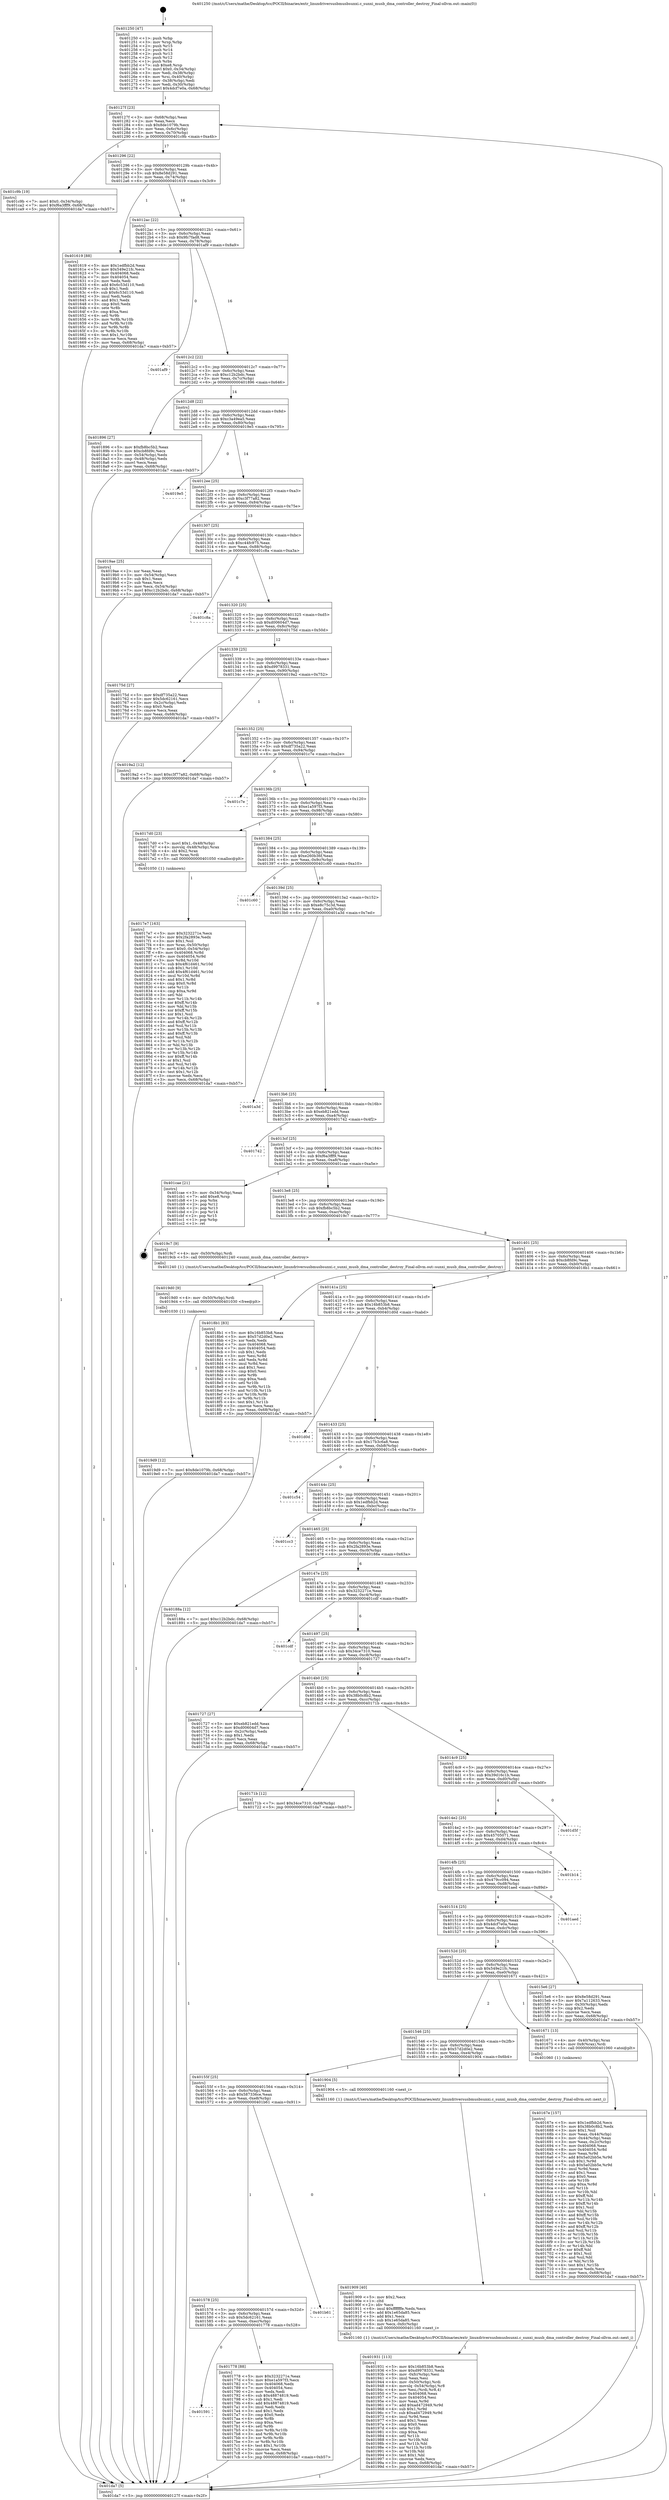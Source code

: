 digraph "0x401250" {
  label = "0x401250 (/mnt/c/Users/mathe/Desktop/tcc/POCII/binaries/extr_linuxdriversusbmusbsunxi.c_sunxi_musb_dma_controller_destroy_Final-ollvm.out::main(0))"
  labelloc = "t"
  node[shape=record]

  Entry [label="",width=0.3,height=0.3,shape=circle,fillcolor=black,style=filled]
  "0x40127f" [label="{
     0x40127f [23]\l
     | [instrs]\l
     &nbsp;&nbsp;0x40127f \<+3\>: mov -0x68(%rbp),%eax\l
     &nbsp;&nbsp;0x401282 \<+2\>: mov %eax,%ecx\l
     &nbsp;&nbsp;0x401284 \<+6\>: sub $0x8de1079b,%ecx\l
     &nbsp;&nbsp;0x40128a \<+3\>: mov %eax,-0x6c(%rbp)\l
     &nbsp;&nbsp;0x40128d \<+3\>: mov %ecx,-0x70(%rbp)\l
     &nbsp;&nbsp;0x401290 \<+6\>: je 0000000000401c9b \<main+0xa4b\>\l
  }"]
  "0x401c9b" [label="{
     0x401c9b [19]\l
     | [instrs]\l
     &nbsp;&nbsp;0x401c9b \<+7\>: movl $0x0,-0x34(%rbp)\l
     &nbsp;&nbsp;0x401ca2 \<+7\>: movl $0xf6a3fff9,-0x68(%rbp)\l
     &nbsp;&nbsp;0x401ca9 \<+5\>: jmp 0000000000401da7 \<main+0xb57\>\l
  }"]
  "0x401296" [label="{
     0x401296 [22]\l
     | [instrs]\l
     &nbsp;&nbsp;0x401296 \<+5\>: jmp 000000000040129b \<main+0x4b\>\l
     &nbsp;&nbsp;0x40129b \<+3\>: mov -0x6c(%rbp),%eax\l
     &nbsp;&nbsp;0x40129e \<+5\>: sub $0x8e58d291,%eax\l
     &nbsp;&nbsp;0x4012a3 \<+3\>: mov %eax,-0x74(%rbp)\l
     &nbsp;&nbsp;0x4012a6 \<+6\>: je 0000000000401619 \<main+0x3c9\>\l
  }"]
  Exit [label="",width=0.3,height=0.3,shape=circle,fillcolor=black,style=filled,peripheries=2]
  "0x401619" [label="{
     0x401619 [88]\l
     | [instrs]\l
     &nbsp;&nbsp;0x401619 \<+5\>: mov $0x1edfbb2d,%eax\l
     &nbsp;&nbsp;0x40161e \<+5\>: mov $0x549e21fc,%ecx\l
     &nbsp;&nbsp;0x401623 \<+7\>: mov 0x404068,%edx\l
     &nbsp;&nbsp;0x40162a \<+7\>: mov 0x404054,%esi\l
     &nbsp;&nbsp;0x401631 \<+2\>: mov %edx,%edi\l
     &nbsp;&nbsp;0x401633 \<+6\>: add $0x6c53d110,%edi\l
     &nbsp;&nbsp;0x401639 \<+3\>: sub $0x1,%edi\l
     &nbsp;&nbsp;0x40163c \<+6\>: sub $0x6c53d110,%edi\l
     &nbsp;&nbsp;0x401642 \<+3\>: imul %edi,%edx\l
     &nbsp;&nbsp;0x401645 \<+3\>: and $0x1,%edx\l
     &nbsp;&nbsp;0x401648 \<+3\>: cmp $0x0,%edx\l
     &nbsp;&nbsp;0x40164b \<+4\>: sete %r8b\l
     &nbsp;&nbsp;0x40164f \<+3\>: cmp $0xa,%esi\l
     &nbsp;&nbsp;0x401652 \<+4\>: setl %r9b\l
     &nbsp;&nbsp;0x401656 \<+3\>: mov %r8b,%r10b\l
     &nbsp;&nbsp;0x401659 \<+3\>: and %r9b,%r10b\l
     &nbsp;&nbsp;0x40165c \<+3\>: xor %r9b,%r8b\l
     &nbsp;&nbsp;0x40165f \<+3\>: or %r8b,%r10b\l
     &nbsp;&nbsp;0x401662 \<+4\>: test $0x1,%r10b\l
     &nbsp;&nbsp;0x401666 \<+3\>: cmovne %ecx,%eax\l
     &nbsp;&nbsp;0x401669 \<+3\>: mov %eax,-0x68(%rbp)\l
     &nbsp;&nbsp;0x40166c \<+5\>: jmp 0000000000401da7 \<main+0xb57\>\l
  }"]
  "0x4012ac" [label="{
     0x4012ac [22]\l
     | [instrs]\l
     &nbsp;&nbsp;0x4012ac \<+5\>: jmp 00000000004012b1 \<main+0x61\>\l
     &nbsp;&nbsp;0x4012b1 \<+3\>: mov -0x6c(%rbp),%eax\l
     &nbsp;&nbsp;0x4012b4 \<+5\>: sub $0x9fc7fad8,%eax\l
     &nbsp;&nbsp;0x4012b9 \<+3\>: mov %eax,-0x78(%rbp)\l
     &nbsp;&nbsp;0x4012bc \<+6\>: je 0000000000401af9 \<main+0x8a9\>\l
  }"]
  "0x4019d9" [label="{
     0x4019d9 [12]\l
     | [instrs]\l
     &nbsp;&nbsp;0x4019d9 \<+7\>: movl $0x8de1079b,-0x68(%rbp)\l
     &nbsp;&nbsp;0x4019e0 \<+5\>: jmp 0000000000401da7 \<main+0xb57\>\l
  }"]
  "0x401af9" [label="{
     0x401af9\l
  }", style=dashed]
  "0x4012c2" [label="{
     0x4012c2 [22]\l
     | [instrs]\l
     &nbsp;&nbsp;0x4012c2 \<+5\>: jmp 00000000004012c7 \<main+0x77\>\l
     &nbsp;&nbsp;0x4012c7 \<+3\>: mov -0x6c(%rbp),%eax\l
     &nbsp;&nbsp;0x4012ca \<+5\>: sub $0xc12b2bdc,%eax\l
     &nbsp;&nbsp;0x4012cf \<+3\>: mov %eax,-0x7c(%rbp)\l
     &nbsp;&nbsp;0x4012d2 \<+6\>: je 0000000000401896 \<main+0x646\>\l
  }"]
  "0x4019d0" [label="{
     0x4019d0 [9]\l
     | [instrs]\l
     &nbsp;&nbsp;0x4019d0 \<+4\>: mov -0x50(%rbp),%rdi\l
     &nbsp;&nbsp;0x4019d4 \<+5\>: call 0000000000401030 \<free@plt\>\l
     | [calls]\l
     &nbsp;&nbsp;0x401030 \{1\} (unknown)\l
  }"]
  "0x401896" [label="{
     0x401896 [27]\l
     | [instrs]\l
     &nbsp;&nbsp;0x401896 \<+5\>: mov $0xfb8bc5b2,%eax\l
     &nbsp;&nbsp;0x40189b \<+5\>: mov $0xcb8fd9c,%ecx\l
     &nbsp;&nbsp;0x4018a0 \<+3\>: mov -0x54(%rbp),%edx\l
     &nbsp;&nbsp;0x4018a3 \<+3\>: cmp -0x48(%rbp),%edx\l
     &nbsp;&nbsp;0x4018a6 \<+3\>: cmovl %ecx,%eax\l
     &nbsp;&nbsp;0x4018a9 \<+3\>: mov %eax,-0x68(%rbp)\l
     &nbsp;&nbsp;0x4018ac \<+5\>: jmp 0000000000401da7 \<main+0xb57\>\l
  }"]
  "0x4012d8" [label="{
     0x4012d8 [22]\l
     | [instrs]\l
     &nbsp;&nbsp;0x4012d8 \<+5\>: jmp 00000000004012dd \<main+0x8d\>\l
     &nbsp;&nbsp;0x4012dd \<+3\>: mov -0x6c(%rbp),%eax\l
     &nbsp;&nbsp;0x4012e0 \<+5\>: sub $0xc3a49ea5,%eax\l
     &nbsp;&nbsp;0x4012e5 \<+3\>: mov %eax,-0x80(%rbp)\l
     &nbsp;&nbsp;0x4012e8 \<+6\>: je 00000000004019e5 \<main+0x795\>\l
  }"]
  "0x401931" [label="{
     0x401931 [113]\l
     | [instrs]\l
     &nbsp;&nbsp;0x401931 \<+5\>: mov $0x16b853b8,%ecx\l
     &nbsp;&nbsp;0x401936 \<+5\>: mov $0xd9978331,%edx\l
     &nbsp;&nbsp;0x40193b \<+6\>: mov -0xfc(%rbp),%esi\l
     &nbsp;&nbsp;0x401941 \<+3\>: imul %eax,%esi\l
     &nbsp;&nbsp;0x401944 \<+4\>: mov -0x50(%rbp),%rdi\l
     &nbsp;&nbsp;0x401948 \<+4\>: movslq -0x54(%rbp),%r8\l
     &nbsp;&nbsp;0x40194c \<+4\>: mov %esi,(%rdi,%r8,4)\l
     &nbsp;&nbsp;0x401950 \<+7\>: mov 0x404068,%eax\l
     &nbsp;&nbsp;0x401957 \<+7\>: mov 0x404054,%esi\l
     &nbsp;&nbsp;0x40195e \<+3\>: mov %eax,%r9d\l
     &nbsp;&nbsp;0x401961 \<+7\>: add $0xad472949,%r9d\l
     &nbsp;&nbsp;0x401968 \<+4\>: sub $0x1,%r9d\l
     &nbsp;&nbsp;0x40196c \<+7\>: sub $0xad472949,%r9d\l
     &nbsp;&nbsp;0x401973 \<+4\>: imul %r9d,%eax\l
     &nbsp;&nbsp;0x401977 \<+3\>: and $0x1,%eax\l
     &nbsp;&nbsp;0x40197a \<+3\>: cmp $0x0,%eax\l
     &nbsp;&nbsp;0x40197d \<+4\>: sete %r10b\l
     &nbsp;&nbsp;0x401981 \<+3\>: cmp $0xa,%esi\l
     &nbsp;&nbsp;0x401984 \<+4\>: setl %r11b\l
     &nbsp;&nbsp;0x401988 \<+3\>: mov %r10b,%bl\l
     &nbsp;&nbsp;0x40198b \<+3\>: and %r11b,%bl\l
     &nbsp;&nbsp;0x40198e \<+3\>: xor %r11b,%r10b\l
     &nbsp;&nbsp;0x401991 \<+3\>: or %r10b,%bl\l
     &nbsp;&nbsp;0x401994 \<+3\>: test $0x1,%bl\l
     &nbsp;&nbsp;0x401997 \<+3\>: cmovne %edx,%ecx\l
     &nbsp;&nbsp;0x40199a \<+3\>: mov %ecx,-0x68(%rbp)\l
     &nbsp;&nbsp;0x40199d \<+5\>: jmp 0000000000401da7 \<main+0xb57\>\l
  }"]
  "0x4019e5" [label="{
     0x4019e5\l
  }", style=dashed]
  "0x4012ee" [label="{
     0x4012ee [25]\l
     | [instrs]\l
     &nbsp;&nbsp;0x4012ee \<+5\>: jmp 00000000004012f3 \<main+0xa3\>\l
     &nbsp;&nbsp;0x4012f3 \<+3\>: mov -0x6c(%rbp),%eax\l
     &nbsp;&nbsp;0x4012f6 \<+5\>: sub $0xc3f77a82,%eax\l
     &nbsp;&nbsp;0x4012fb \<+6\>: mov %eax,-0x84(%rbp)\l
     &nbsp;&nbsp;0x401301 \<+6\>: je 00000000004019ae \<main+0x75e\>\l
  }"]
  "0x401909" [label="{
     0x401909 [40]\l
     | [instrs]\l
     &nbsp;&nbsp;0x401909 \<+5\>: mov $0x2,%ecx\l
     &nbsp;&nbsp;0x40190e \<+1\>: cltd\l
     &nbsp;&nbsp;0x40190f \<+2\>: idiv %ecx\l
     &nbsp;&nbsp;0x401911 \<+6\>: imul $0xfffffffe,%edx,%ecx\l
     &nbsp;&nbsp;0x401917 \<+6\>: add $0x1e65da85,%ecx\l
     &nbsp;&nbsp;0x40191d \<+3\>: add $0x1,%ecx\l
     &nbsp;&nbsp;0x401920 \<+6\>: sub $0x1e65da85,%ecx\l
     &nbsp;&nbsp;0x401926 \<+6\>: mov %ecx,-0xfc(%rbp)\l
     &nbsp;&nbsp;0x40192c \<+5\>: call 0000000000401160 \<next_i\>\l
     | [calls]\l
     &nbsp;&nbsp;0x401160 \{1\} (/mnt/c/Users/mathe/Desktop/tcc/POCII/binaries/extr_linuxdriversusbmusbsunxi.c_sunxi_musb_dma_controller_destroy_Final-ollvm.out::next_i)\l
  }"]
  "0x4019ae" [label="{
     0x4019ae [25]\l
     | [instrs]\l
     &nbsp;&nbsp;0x4019ae \<+2\>: xor %eax,%eax\l
     &nbsp;&nbsp;0x4019b0 \<+3\>: mov -0x54(%rbp),%ecx\l
     &nbsp;&nbsp;0x4019b3 \<+3\>: sub $0x1,%eax\l
     &nbsp;&nbsp;0x4019b6 \<+2\>: sub %eax,%ecx\l
     &nbsp;&nbsp;0x4019b8 \<+3\>: mov %ecx,-0x54(%rbp)\l
     &nbsp;&nbsp;0x4019bb \<+7\>: movl $0xc12b2bdc,-0x68(%rbp)\l
     &nbsp;&nbsp;0x4019c2 \<+5\>: jmp 0000000000401da7 \<main+0xb57\>\l
  }"]
  "0x401307" [label="{
     0x401307 [25]\l
     | [instrs]\l
     &nbsp;&nbsp;0x401307 \<+5\>: jmp 000000000040130c \<main+0xbc\>\l
     &nbsp;&nbsp;0x40130c \<+3\>: mov -0x6c(%rbp),%eax\l
     &nbsp;&nbsp;0x40130f \<+5\>: sub $0xc44fc975,%eax\l
     &nbsp;&nbsp;0x401314 \<+6\>: mov %eax,-0x88(%rbp)\l
     &nbsp;&nbsp;0x40131a \<+6\>: je 0000000000401c8a \<main+0xa3a\>\l
  }"]
  "0x4017e7" [label="{
     0x4017e7 [163]\l
     | [instrs]\l
     &nbsp;&nbsp;0x4017e7 \<+5\>: mov $0x3232271e,%ecx\l
     &nbsp;&nbsp;0x4017ec \<+5\>: mov $0x2fa2893e,%edx\l
     &nbsp;&nbsp;0x4017f1 \<+3\>: mov $0x1,%sil\l
     &nbsp;&nbsp;0x4017f4 \<+4\>: mov %rax,-0x50(%rbp)\l
     &nbsp;&nbsp;0x4017f8 \<+7\>: movl $0x0,-0x54(%rbp)\l
     &nbsp;&nbsp;0x4017ff \<+8\>: mov 0x404068,%r8d\l
     &nbsp;&nbsp;0x401807 \<+8\>: mov 0x404054,%r9d\l
     &nbsp;&nbsp;0x40180f \<+3\>: mov %r8d,%r10d\l
     &nbsp;&nbsp;0x401812 \<+7\>: sub $0x4f61d461,%r10d\l
     &nbsp;&nbsp;0x401819 \<+4\>: sub $0x1,%r10d\l
     &nbsp;&nbsp;0x40181d \<+7\>: add $0x4f61d461,%r10d\l
     &nbsp;&nbsp;0x401824 \<+4\>: imul %r10d,%r8d\l
     &nbsp;&nbsp;0x401828 \<+4\>: and $0x1,%r8d\l
     &nbsp;&nbsp;0x40182c \<+4\>: cmp $0x0,%r8d\l
     &nbsp;&nbsp;0x401830 \<+4\>: sete %r11b\l
     &nbsp;&nbsp;0x401834 \<+4\>: cmp $0xa,%r9d\l
     &nbsp;&nbsp;0x401838 \<+3\>: setl %bl\l
     &nbsp;&nbsp;0x40183b \<+3\>: mov %r11b,%r14b\l
     &nbsp;&nbsp;0x40183e \<+4\>: xor $0xff,%r14b\l
     &nbsp;&nbsp;0x401842 \<+3\>: mov %bl,%r15b\l
     &nbsp;&nbsp;0x401845 \<+4\>: xor $0xff,%r15b\l
     &nbsp;&nbsp;0x401849 \<+4\>: xor $0x1,%sil\l
     &nbsp;&nbsp;0x40184d \<+3\>: mov %r14b,%r12b\l
     &nbsp;&nbsp;0x401850 \<+4\>: and $0xff,%r12b\l
     &nbsp;&nbsp;0x401854 \<+3\>: and %sil,%r11b\l
     &nbsp;&nbsp;0x401857 \<+3\>: mov %r15b,%r13b\l
     &nbsp;&nbsp;0x40185a \<+4\>: and $0xff,%r13b\l
     &nbsp;&nbsp;0x40185e \<+3\>: and %sil,%bl\l
     &nbsp;&nbsp;0x401861 \<+3\>: or %r11b,%r12b\l
     &nbsp;&nbsp;0x401864 \<+3\>: or %bl,%r13b\l
     &nbsp;&nbsp;0x401867 \<+3\>: xor %r13b,%r12b\l
     &nbsp;&nbsp;0x40186a \<+3\>: or %r15b,%r14b\l
     &nbsp;&nbsp;0x40186d \<+4\>: xor $0xff,%r14b\l
     &nbsp;&nbsp;0x401871 \<+4\>: or $0x1,%sil\l
     &nbsp;&nbsp;0x401875 \<+3\>: and %sil,%r14b\l
     &nbsp;&nbsp;0x401878 \<+3\>: or %r14b,%r12b\l
     &nbsp;&nbsp;0x40187b \<+4\>: test $0x1,%r12b\l
     &nbsp;&nbsp;0x40187f \<+3\>: cmovne %edx,%ecx\l
     &nbsp;&nbsp;0x401882 \<+3\>: mov %ecx,-0x68(%rbp)\l
     &nbsp;&nbsp;0x401885 \<+5\>: jmp 0000000000401da7 \<main+0xb57\>\l
  }"]
  "0x401c8a" [label="{
     0x401c8a\l
  }", style=dashed]
  "0x401320" [label="{
     0x401320 [25]\l
     | [instrs]\l
     &nbsp;&nbsp;0x401320 \<+5\>: jmp 0000000000401325 \<main+0xd5\>\l
     &nbsp;&nbsp;0x401325 \<+3\>: mov -0x6c(%rbp),%eax\l
     &nbsp;&nbsp;0x401328 \<+5\>: sub $0xd00604d7,%eax\l
     &nbsp;&nbsp;0x40132d \<+6\>: mov %eax,-0x8c(%rbp)\l
     &nbsp;&nbsp;0x401333 \<+6\>: je 000000000040175d \<main+0x50d\>\l
  }"]
  "0x401591" [label="{
     0x401591\l
  }", style=dashed]
  "0x40175d" [label="{
     0x40175d [27]\l
     | [instrs]\l
     &nbsp;&nbsp;0x40175d \<+5\>: mov $0xdf735a22,%eax\l
     &nbsp;&nbsp;0x401762 \<+5\>: mov $0x5dc62161,%ecx\l
     &nbsp;&nbsp;0x401767 \<+3\>: mov -0x2c(%rbp),%edx\l
     &nbsp;&nbsp;0x40176a \<+3\>: cmp $0x0,%edx\l
     &nbsp;&nbsp;0x40176d \<+3\>: cmove %ecx,%eax\l
     &nbsp;&nbsp;0x401770 \<+3\>: mov %eax,-0x68(%rbp)\l
     &nbsp;&nbsp;0x401773 \<+5\>: jmp 0000000000401da7 \<main+0xb57\>\l
  }"]
  "0x401339" [label="{
     0x401339 [25]\l
     | [instrs]\l
     &nbsp;&nbsp;0x401339 \<+5\>: jmp 000000000040133e \<main+0xee\>\l
     &nbsp;&nbsp;0x40133e \<+3\>: mov -0x6c(%rbp),%eax\l
     &nbsp;&nbsp;0x401341 \<+5\>: sub $0xd9978331,%eax\l
     &nbsp;&nbsp;0x401346 \<+6\>: mov %eax,-0x90(%rbp)\l
     &nbsp;&nbsp;0x40134c \<+6\>: je 00000000004019a2 \<main+0x752\>\l
  }"]
  "0x401778" [label="{
     0x401778 [88]\l
     | [instrs]\l
     &nbsp;&nbsp;0x401778 \<+5\>: mov $0x3232271e,%eax\l
     &nbsp;&nbsp;0x40177d \<+5\>: mov $0xe1a597f3,%ecx\l
     &nbsp;&nbsp;0x401782 \<+7\>: mov 0x404068,%edx\l
     &nbsp;&nbsp;0x401789 \<+7\>: mov 0x404054,%esi\l
     &nbsp;&nbsp;0x401790 \<+2\>: mov %edx,%edi\l
     &nbsp;&nbsp;0x401792 \<+6\>: sub $0x48874819,%edi\l
     &nbsp;&nbsp;0x401798 \<+3\>: sub $0x1,%edi\l
     &nbsp;&nbsp;0x40179b \<+6\>: add $0x48874819,%edi\l
     &nbsp;&nbsp;0x4017a1 \<+3\>: imul %edi,%edx\l
     &nbsp;&nbsp;0x4017a4 \<+3\>: and $0x1,%edx\l
     &nbsp;&nbsp;0x4017a7 \<+3\>: cmp $0x0,%edx\l
     &nbsp;&nbsp;0x4017aa \<+4\>: sete %r8b\l
     &nbsp;&nbsp;0x4017ae \<+3\>: cmp $0xa,%esi\l
     &nbsp;&nbsp;0x4017b1 \<+4\>: setl %r9b\l
     &nbsp;&nbsp;0x4017b5 \<+3\>: mov %r8b,%r10b\l
     &nbsp;&nbsp;0x4017b8 \<+3\>: and %r9b,%r10b\l
     &nbsp;&nbsp;0x4017bb \<+3\>: xor %r9b,%r8b\l
     &nbsp;&nbsp;0x4017be \<+3\>: or %r8b,%r10b\l
     &nbsp;&nbsp;0x4017c1 \<+4\>: test $0x1,%r10b\l
     &nbsp;&nbsp;0x4017c5 \<+3\>: cmovne %ecx,%eax\l
     &nbsp;&nbsp;0x4017c8 \<+3\>: mov %eax,-0x68(%rbp)\l
     &nbsp;&nbsp;0x4017cb \<+5\>: jmp 0000000000401da7 \<main+0xb57\>\l
  }"]
  "0x4019a2" [label="{
     0x4019a2 [12]\l
     | [instrs]\l
     &nbsp;&nbsp;0x4019a2 \<+7\>: movl $0xc3f77a82,-0x68(%rbp)\l
     &nbsp;&nbsp;0x4019a9 \<+5\>: jmp 0000000000401da7 \<main+0xb57\>\l
  }"]
  "0x401352" [label="{
     0x401352 [25]\l
     | [instrs]\l
     &nbsp;&nbsp;0x401352 \<+5\>: jmp 0000000000401357 \<main+0x107\>\l
     &nbsp;&nbsp;0x401357 \<+3\>: mov -0x6c(%rbp),%eax\l
     &nbsp;&nbsp;0x40135a \<+5\>: sub $0xdf735a22,%eax\l
     &nbsp;&nbsp;0x40135f \<+6\>: mov %eax,-0x94(%rbp)\l
     &nbsp;&nbsp;0x401365 \<+6\>: je 0000000000401c7e \<main+0xa2e\>\l
  }"]
  "0x401578" [label="{
     0x401578 [25]\l
     | [instrs]\l
     &nbsp;&nbsp;0x401578 \<+5\>: jmp 000000000040157d \<main+0x32d\>\l
     &nbsp;&nbsp;0x40157d \<+3\>: mov -0x6c(%rbp),%eax\l
     &nbsp;&nbsp;0x401580 \<+5\>: sub $0x5dc62161,%eax\l
     &nbsp;&nbsp;0x401585 \<+6\>: mov %eax,-0xec(%rbp)\l
     &nbsp;&nbsp;0x40158b \<+6\>: je 0000000000401778 \<main+0x528\>\l
  }"]
  "0x401c7e" [label="{
     0x401c7e\l
  }", style=dashed]
  "0x40136b" [label="{
     0x40136b [25]\l
     | [instrs]\l
     &nbsp;&nbsp;0x40136b \<+5\>: jmp 0000000000401370 \<main+0x120\>\l
     &nbsp;&nbsp;0x401370 \<+3\>: mov -0x6c(%rbp),%eax\l
     &nbsp;&nbsp;0x401373 \<+5\>: sub $0xe1a597f3,%eax\l
     &nbsp;&nbsp;0x401378 \<+6\>: mov %eax,-0x98(%rbp)\l
     &nbsp;&nbsp;0x40137e \<+6\>: je 00000000004017d0 \<main+0x580\>\l
  }"]
  "0x401b61" [label="{
     0x401b61\l
  }", style=dashed]
  "0x4017d0" [label="{
     0x4017d0 [23]\l
     | [instrs]\l
     &nbsp;&nbsp;0x4017d0 \<+7\>: movl $0x1,-0x48(%rbp)\l
     &nbsp;&nbsp;0x4017d7 \<+4\>: movslq -0x48(%rbp),%rax\l
     &nbsp;&nbsp;0x4017db \<+4\>: shl $0x2,%rax\l
     &nbsp;&nbsp;0x4017df \<+3\>: mov %rax,%rdi\l
     &nbsp;&nbsp;0x4017e2 \<+5\>: call 0000000000401050 \<malloc@plt\>\l
     | [calls]\l
     &nbsp;&nbsp;0x401050 \{1\} (unknown)\l
  }"]
  "0x401384" [label="{
     0x401384 [25]\l
     | [instrs]\l
     &nbsp;&nbsp;0x401384 \<+5\>: jmp 0000000000401389 \<main+0x139\>\l
     &nbsp;&nbsp;0x401389 \<+3\>: mov -0x6c(%rbp),%eax\l
     &nbsp;&nbsp;0x40138c \<+5\>: sub $0xe260b36f,%eax\l
     &nbsp;&nbsp;0x401391 \<+6\>: mov %eax,-0x9c(%rbp)\l
     &nbsp;&nbsp;0x401397 \<+6\>: je 0000000000401c60 \<main+0xa10\>\l
  }"]
  "0x40155f" [label="{
     0x40155f [25]\l
     | [instrs]\l
     &nbsp;&nbsp;0x40155f \<+5\>: jmp 0000000000401564 \<main+0x314\>\l
     &nbsp;&nbsp;0x401564 \<+3\>: mov -0x6c(%rbp),%eax\l
     &nbsp;&nbsp;0x401567 \<+5\>: sub $0x587336ce,%eax\l
     &nbsp;&nbsp;0x40156c \<+6\>: mov %eax,-0xe8(%rbp)\l
     &nbsp;&nbsp;0x401572 \<+6\>: je 0000000000401b61 \<main+0x911\>\l
  }"]
  "0x401c60" [label="{
     0x401c60\l
  }", style=dashed]
  "0x40139d" [label="{
     0x40139d [25]\l
     | [instrs]\l
     &nbsp;&nbsp;0x40139d \<+5\>: jmp 00000000004013a2 \<main+0x152\>\l
     &nbsp;&nbsp;0x4013a2 \<+3\>: mov -0x6c(%rbp),%eax\l
     &nbsp;&nbsp;0x4013a5 \<+5\>: sub $0xe8c75c3d,%eax\l
     &nbsp;&nbsp;0x4013aa \<+6\>: mov %eax,-0xa0(%rbp)\l
     &nbsp;&nbsp;0x4013b0 \<+6\>: je 0000000000401a3d \<main+0x7ed\>\l
  }"]
  "0x401904" [label="{
     0x401904 [5]\l
     | [instrs]\l
     &nbsp;&nbsp;0x401904 \<+5\>: call 0000000000401160 \<next_i\>\l
     | [calls]\l
     &nbsp;&nbsp;0x401160 \{1\} (/mnt/c/Users/mathe/Desktop/tcc/POCII/binaries/extr_linuxdriversusbmusbsunxi.c_sunxi_musb_dma_controller_destroy_Final-ollvm.out::next_i)\l
  }"]
  "0x401a3d" [label="{
     0x401a3d\l
  }", style=dashed]
  "0x4013b6" [label="{
     0x4013b6 [25]\l
     | [instrs]\l
     &nbsp;&nbsp;0x4013b6 \<+5\>: jmp 00000000004013bb \<main+0x16b\>\l
     &nbsp;&nbsp;0x4013bb \<+3\>: mov -0x6c(%rbp),%eax\l
     &nbsp;&nbsp;0x4013be \<+5\>: sub $0xeb821edd,%eax\l
     &nbsp;&nbsp;0x4013c3 \<+6\>: mov %eax,-0xa4(%rbp)\l
     &nbsp;&nbsp;0x4013c9 \<+6\>: je 0000000000401742 \<main+0x4f2\>\l
  }"]
  "0x40167e" [label="{
     0x40167e [157]\l
     | [instrs]\l
     &nbsp;&nbsp;0x40167e \<+5\>: mov $0x1edfbb2d,%ecx\l
     &nbsp;&nbsp;0x401683 \<+5\>: mov $0x38b0c8b2,%edx\l
     &nbsp;&nbsp;0x401688 \<+3\>: mov $0x1,%sil\l
     &nbsp;&nbsp;0x40168b \<+3\>: mov %eax,-0x44(%rbp)\l
     &nbsp;&nbsp;0x40168e \<+3\>: mov -0x44(%rbp),%eax\l
     &nbsp;&nbsp;0x401691 \<+3\>: mov %eax,-0x2c(%rbp)\l
     &nbsp;&nbsp;0x401694 \<+7\>: mov 0x404068,%eax\l
     &nbsp;&nbsp;0x40169b \<+8\>: mov 0x404054,%r8d\l
     &nbsp;&nbsp;0x4016a3 \<+3\>: mov %eax,%r9d\l
     &nbsp;&nbsp;0x4016a6 \<+7\>: add $0x5a02bb5e,%r9d\l
     &nbsp;&nbsp;0x4016ad \<+4\>: sub $0x1,%r9d\l
     &nbsp;&nbsp;0x4016b1 \<+7\>: sub $0x5a02bb5e,%r9d\l
     &nbsp;&nbsp;0x4016b8 \<+4\>: imul %r9d,%eax\l
     &nbsp;&nbsp;0x4016bc \<+3\>: and $0x1,%eax\l
     &nbsp;&nbsp;0x4016bf \<+3\>: cmp $0x0,%eax\l
     &nbsp;&nbsp;0x4016c2 \<+4\>: sete %r10b\l
     &nbsp;&nbsp;0x4016c6 \<+4\>: cmp $0xa,%r8d\l
     &nbsp;&nbsp;0x4016ca \<+4\>: setl %r11b\l
     &nbsp;&nbsp;0x4016ce \<+3\>: mov %r10b,%bl\l
     &nbsp;&nbsp;0x4016d1 \<+3\>: xor $0xff,%bl\l
     &nbsp;&nbsp;0x4016d4 \<+3\>: mov %r11b,%r14b\l
     &nbsp;&nbsp;0x4016d7 \<+4\>: xor $0xff,%r14b\l
     &nbsp;&nbsp;0x4016db \<+4\>: xor $0x1,%sil\l
     &nbsp;&nbsp;0x4016df \<+3\>: mov %bl,%r15b\l
     &nbsp;&nbsp;0x4016e2 \<+4\>: and $0xff,%r15b\l
     &nbsp;&nbsp;0x4016e6 \<+3\>: and %sil,%r10b\l
     &nbsp;&nbsp;0x4016e9 \<+3\>: mov %r14b,%r12b\l
     &nbsp;&nbsp;0x4016ec \<+4\>: and $0xff,%r12b\l
     &nbsp;&nbsp;0x4016f0 \<+3\>: and %sil,%r11b\l
     &nbsp;&nbsp;0x4016f3 \<+3\>: or %r10b,%r15b\l
     &nbsp;&nbsp;0x4016f6 \<+3\>: or %r11b,%r12b\l
     &nbsp;&nbsp;0x4016f9 \<+3\>: xor %r12b,%r15b\l
     &nbsp;&nbsp;0x4016fc \<+3\>: or %r14b,%bl\l
     &nbsp;&nbsp;0x4016ff \<+3\>: xor $0xff,%bl\l
     &nbsp;&nbsp;0x401702 \<+4\>: or $0x1,%sil\l
     &nbsp;&nbsp;0x401706 \<+3\>: and %sil,%bl\l
     &nbsp;&nbsp;0x401709 \<+3\>: or %bl,%r15b\l
     &nbsp;&nbsp;0x40170c \<+4\>: test $0x1,%r15b\l
     &nbsp;&nbsp;0x401710 \<+3\>: cmovne %edx,%ecx\l
     &nbsp;&nbsp;0x401713 \<+3\>: mov %ecx,-0x68(%rbp)\l
     &nbsp;&nbsp;0x401716 \<+5\>: jmp 0000000000401da7 \<main+0xb57\>\l
  }"]
  "0x401742" [label="{
     0x401742\l
  }", style=dashed]
  "0x4013cf" [label="{
     0x4013cf [25]\l
     | [instrs]\l
     &nbsp;&nbsp;0x4013cf \<+5\>: jmp 00000000004013d4 \<main+0x184\>\l
     &nbsp;&nbsp;0x4013d4 \<+3\>: mov -0x6c(%rbp),%eax\l
     &nbsp;&nbsp;0x4013d7 \<+5\>: sub $0xf6a3fff9,%eax\l
     &nbsp;&nbsp;0x4013dc \<+6\>: mov %eax,-0xa8(%rbp)\l
     &nbsp;&nbsp;0x4013e2 \<+6\>: je 0000000000401cae \<main+0xa5e\>\l
  }"]
  "0x401546" [label="{
     0x401546 [25]\l
     | [instrs]\l
     &nbsp;&nbsp;0x401546 \<+5\>: jmp 000000000040154b \<main+0x2fb\>\l
     &nbsp;&nbsp;0x40154b \<+3\>: mov -0x6c(%rbp),%eax\l
     &nbsp;&nbsp;0x40154e \<+5\>: sub $0x57d2d0e2,%eax\l
     &nbsp;&nbsp;0x401553 \<+6\>: mov %eax,-0xe4(%rbp)\l
     &nbsp;&nbsp;0x401559 \<+6\>: je 0000000000401904 \<main+0x6b4\>\l
  }"]
  "0x401cae" [label="{
     0x401cae [21]\l
     | [instrs]\l
     &nbsp;&nbsp;0x401cae \<+3\>: mov -0x34(%rbp),%eax\l
     &nbsp;&nbsp;0x401cb1 \<+7\>: add $0xe8,%rsp\l
     &nbsp;&nbsp;0x401cb8 \<+1\>: pop %rbx\l
     &nbsp;&nbsp;0x401cb9 \<+2\>: pop %r12\l
     &nbsp;&nbsp;0x401cbb \<+2\>: pop %r13\l
     &nbsp;&nbsp;0x401cbd \<+2\>: pop %r14\l
     &nbsp;&nbsp;0x401cbf \<+2\>: pop %r15\l
     &nbsp;&nbsp;0x401cc1 \<+1\>: pop %rbp\l
     &nbsp;&nbsp;0x401cc2 \<+1\>: ret\l
  }"]
  "0x4013e8" [label="{
     0x4013e8 [25]\l
     | [instrs]\l
     &nbsp;&nbsp;0x4013e8 \<+5\>: jmp 00000000004013ed \<main+0x19d\>\l
     &nbsp;&nbsp;0x4013ed \<+3\>: mov -0x6c(%rbp),%eax\l
     &nbsp;&nbsp;0x4013f0 \<+5\>: sub $0xfb8bc5b2,%eax\l
     &nbsp;&nbsp;0x4013f5 \<+6\>: mov %eax,-0xac(%rbp)\l
     &nbsp;&nbsp;0x4013fb \<+6\>: je 00000000004019c7 \<main+0x777\>\l
  }"]
  "0x401671" [label="{
     0x401671 [13]\l
     | [instrs]\l
     &nbsp;&nbsp;0x401671 \<+4\>: mov -0x40(%rbp),%rax\l
     &nbsp;&nbsp;0x401675 \<+4\>: mov 0x8(%rax),%rdi\l
     &nbsp;&nbsp;0x401679 \<+5\>: call 0000000000401060 \<atoi@plt\>\l
     | [calls]\l
     &nbsp;&nbsp;0x401060 \{1\} (unknown)\l
  }"]
  "0x4019c7" [label="{
     0x4019c7 [9]\l
     | [instrs]\l
     &nbsp;&nbsp;0x4019c7 \<+4\>: mov -0x50(%rbp),%rdi\l
     &nbsp;&nbsp;0x4019cb \<+5\>: call 0000000000401240 \<sunxi_musb_dma_controller_destroy\>\l
     | [calls]\l
     &nbsp;&nbsp;0x401240 \{1\} (/mnt/c/Users/mathe/Desktop/tcc/POCII/binaries/extr_linuxdriversusbmusbsunxi.c_sunxi_musb_dma_controller_destroy_Final-ollvm.out::sunxi_musb_dma_controller_destroy)\l
  }"]
  "0x401401" [label="{
     0x401401 [25]\l
     | [instrs]\l
     &nbsp;&nbsp;0x401401 \<+5\>: jmp 0000000000401406 \<main+0x1b6\>\l
     &nbsp;&nbsp;0x401406 \<+3\>: mov -0x6c(%rbp),%eax\l
     &nbsp;&nbsp;0x401409 \<+5\>: sub $0xcb8fd9c,%eax\l
     &nbsp;&nbsp;0x40140e \<+6\>: mov %eax,-0xb0(%rbp)\l
     &nbsp;&nbsp;0x401414 \<+6\>: je 00000000004018b1 \<main+0x661\>\l
  }"]
  "0x401250" [label="{
     0x401250 [47]\l
     | [instrs]\l
     &nbsp;&nbsp;0x401250 \<+1\>: push %rbp\l
     &nbsp;&nbsp;0x401251 \<+3\>: mov %rsp,%rbp\l
     &nbsp;&nbsp;0x401254 \<+2\>: push %r15\l
     &nbsp;&nbsp;0x401256 \<+2\>: push %r14\l
     &nbsp;&nbsp;0x401258 \<+2\>: push %r13\l
     &nbsp;&nbsp;0x40125a \<+2\>: push %r12\l
     &nbsp;&nbsp;0x40125c \<+1\>: push %rbx\l
     &nbsp;&nbsp;0x40125d \<+7\>: sub $0xe8,%rsp\l
     &nbsp;&nbsp;0x401264 \<+7\>: movl $0x0,-0x34(%rbp)\l
     &nbsp;&nbsp;0x40126b \<+3\>: mov %edi,-0x38(%rbp)\l
     &nbsp;&nbsp;0x40126e \<+4\>: mov %rsi,-0x40(%rbp)\l
     &nbsp;&nbsp;0x401272 \<+3\>: mov -0x38(%rbp),%edi\l
     &nbsp;&nbsp;0x401275 \<+3\>: mov %edi,-0x30(%rbp)\l
     &nbsp;&nbsp;0x401278 \<+7\>: movl $0x4dcf7e0a,-0x68(%rbp)\l
  }"]
  "0x4018b1" [label="{
     0x4018b1 [83]\l
     | [instrs]\l
     &nbsp;&nbsp;0x4018b1 \<+5\>: mov $0x16b853b8,%eax\l
     &nbsp;&nbsp;0x4018b6 \<+5\>: mov $0x57d2d0e2,%ecx\l
     &nbsp;&nbsp;0x4018bb \<+2\>: xor %edx,%edx\l
     &nbsp;&nbsp;0x4018bd \<+7\>: mov 0x404068,%esi\l
     &nbsp;&nbsp;0x4018c4 \<+7\>: mov 0x404054,%edi\l
     &nbsp;&nbsp;0x4018cb \<+3\>: sub $0x1,%edx\l
     &nbsp;&nbsp;0x4018ce \<+3\>: mov %esi,%r8d\l
     &nbsp;&nbsp;0x4018d1 \<+3\>: add %edx,%r8d\l
     &nbsp;&nbsp;0x4018d4 \<+4\>: imul %r8d,%esi\l
     &nbsp;&nbsp;0x4018d8 \<+3\>: and $0x1,%esi\l
     &nbsp;&nbsp;0x4018db \<+3\>: cmp $0x0,%esi\l
     &nbsp;&nbsp;0x4018de \<+4\>: sete %r9b\l
     &nbsp;&nbsp;0x4018e2 \<+3\>: cmp $0xa,%edi\l
     &nbsp;&nbsp;0x4018e5 \<+4\>: setl %r10b\l
     &nbsp;&nbsp;0x4018e9 \<+3\>: mov %r9b,%r11b\l
     &nbsp;&nbsp;0x4018ec \<+3\>: and %r10b,%r11b\l
     &nbsp;&nbsp;0x4018ef \<+3\>: xor %r10b,%r9b\l
     &nbsp;&nbsp;0x4018f2 \<+3\>: or %r9b,%r11b\l
     &nbsp;&nbsp;0x4018f5 \<+4\>: test $0x1,%r11b\l
     &nbsp;&nbsp;0x4018f9 \<+3\>: cmovne %ecx,%eax\l
     &nbsp;&nbsp;0x4018fc \<+3\>: mov %eax,-0x68(%rbp)\l
     &nbsp;&nbsp;0x4018ff \<+5\>: jmp 0000000000401da7 \<main+0xb57\>\l
  }"]
  "0x40141a" [label="{
     0x40141a [25]\l
     | [instrs]\l
     &nbsp;&nbsp;0x40141a \<+5\>: jmp 000000000040141f \<main+0x1cf\>\l
     &nbsp;&nbsp;0x40141f \<+3\>: mov -0x6c(%rbp),%eax\l
     &nbsp;&nbsp;0x401422 \<+5\>: sub $0x16b853b8,%eax\l
     &nbsp;&nbsp;0x401427 \<+6\>: mov %eax,-0xb4(%rbp)\l
     &nbsp;&nbsp;0x40142d \<+6\>: je 0000000000401d0d \<main+0xabd\>\l
  }"]
  "0x401da7" [label="{
     0x401da7 [5]\l
     | [instrs]\l
     &nbsp;&nbsp;0x401da7 \<+5\>: jmp 000000000040127f \<main+0x2f\>\l
  }"]
  "0x401d0d" [label="{
     0x401d0d\l
  }", style=dashed]
  "0x401433" [label="{
     0x401433 [25]\l
     | [instrs]\l
     &nbsp;&nbsp;0x401433 \<+5\>: jmp 0000000000401438 \<main+0x1e8\>\l
     &nbsp;&nbsp;0x401438 \<+3\>: mov -0x6c(%rbp),%eax\l
     &nbsp;&nbsp;0x40143b \<+5\>: sub $0x17b3c6a8,%eax\l
     &nbsp;&nbsp;0x401440 \<+6\>: mov %eax,-0xb8(%rbp)\l
     &nbsp;&nbsp;0x401446 \<+6\>: je 0000000000401c54 \<main+0xa04\>\l
  }"]
  "0x40152d" [label="{
     0x40152d [25]\l
     | [instrs]\l
     &nbsp;&nbsp;0x40152d \<+5\>: jmp 0000000000401532 \<main+0x2e2\>\l
     &nbsp;&nbsp;0x401532 \<+3\>: mov -0x6c(%rbp),%eax\l
     &nbsp;&nbsp;0x401535 \<+5\>: sub $0x549e21fc,%eax\l
     &nbsp;&nbsp;0x40153a \<+6\>: mov %eax,-0xe0(%rbp)\l
     &nbsp;&nbsp;0x401540 \<+6\>: je 0000000000401671 \<main+0x421\>\l
  }"]
  "0x401c54" [label="{
     0x401c54\l
  }", style=dashed]
  "0x40144c" [label="{
     0x40144c [25]\l
     | [instrs]\l
     &nbsp;&nbsp;0x40144c \<+5\>: jmp 0000000000401451 \<main+0x201\>\l
     &nbsp;&nbsp;0x401451 \<+3\>: mov -0x6c(%rbp),%eax\l
     &nbsp;&nbsp;0x401454 \<+5\>: sub $0x1edfbb2d,%eax\l
     &nbsp;&nbsp;0x401459 \<+6\>: mov %eax,-0xbc(%rbp)\l
     &nbsp;&nbsp;0x40145f \<+6\>: je 0000000000401cc3 \<main+0xa73\>\l
  }"]
  "0x4015e6" [label="{
     0x4015e6 [27]\l
     | [instrs]\l
     &nbsp;&nbsp;0x4015e6 \<+5\>: mov $0x8e58d291,%eax\l
     &nbsp;&nbsp;0x4015eb \<+5\>: mov $0x7a112633,%ecx\l
     &nbsp;&nbsp;0x4015f0 \<+3\>: mov -0x30(%rbp),%edx\l
     &nbsp;&nbsp;0x4015f3 \<+3\>: cmp $0x2,%edx\l
     &nbsp;&nbsp;0x4015f6 \<+3\>: cmovne %ecx,%eax\l
     &nbsp;&nbsp;0x4015f9 \<+3\>: mov %eax,-0x68(%rbp)\l
     &nbsp;&nbsp;0x4015fc \<+5\>: jmp 0000000000401da7 \<main+0xb57\>\l
  }"]
  "0x401cc3" [label="{
     0x401cc3\l
  }", style=dashed]
  "0x401465" [label="{
     0x401465 [25]\l
     | [instrs]\l
     &nbsp;&nbsp;0x401465 \<+5\>: jmp 000000000040146a \<main+0x21a\>\l
     &nbsp;&nbsp;0x40146a \<+3\>: mov -0x6c(%rbp),%eax\l
     &nbsp;&nbsp;0x40146d \<+5\>: sub $0x2fa2893e,%eax\l
     &nbsp;&nbsp;0x401472 \<+6\>: mov %eax,-0xc0(%rbp)\l
     &nbsp;&nbsp;0x401478 \<+6\>: je 000000000040188a \<main+0x63a\>\l
  }"]
  "0x401514" [label="{
     0x401514 [25]\l
     | [instrs]\l
     &nbsp;&nbsp;0x401514 \<+5\>: jmp 0000000000401519 \<main+0x2c9\>\l
     &nbsp;&nbsp;0x401519 \<+3\>: mov -0x6c(%rbp),%eax\l
     &nbsp;&nbsp;0x40151c \<+5\>: sub $0x4dcf7e0a,%eax\l
     &nbsp;&nbsp;0x401521 \<+6\>: mov %eax,-0xdc(%rbp)\l
     &nbsp;&nbsp;0x401527 \<+6\>: je 00000000004015e6 \<main+0x396\>\l
  }"]
  "0x40188a" [label="{
     0x40188a [12]\l
     | [instrs]\l
     &nbsp;&nbsp;0x40188a \<+7\>: movl $0xc12b2bdc,-0x68(%rbp)\l
     &nbsp;&nbsp;0x401891 \<+5\>: jmp 0000000000401da7 \<main+0xb57\>\l
  }"]
  "0x40147e" [label="{
     0x40147e [25]\l
     | [instrs]\l
     &nbsp;&nbsp;0x40147e \<+5\>: jmp 0000000000401483 \<main+0x233\>\l
     &nbsp;&nbsp;0x401483 \<+3\>: mov -0x6c(%rbp),%eax\l
     &nbsp;&nbsp;0x401486 \<+5\>: sub $0x3232271e,%eax\l
     &nbsp;&nbsp;0x40148b \<+6\>: mov %eax,-0xc4(%rbp)\l
     &nbsp;&nbsp;0x401491 \<+6\>: je 0000000000401cdf \<main+0xa8f\>\l
  }"]
  "0x401aed" [label="{
     0x401aed\l
  }", style=dashed]
  "0x401cdf" [label="{
     0x401cdf\l
  }", style=dashed]
  "0x401497" [label="{
     0x401497 [25]\l
     | [instrs]\l
     &nbsp;&nbsp;0x401497 \<+5\>: jmp 000000000040149c \<main+0x24c\>\l
     &nbsp;&nbsp;0x40149c \<+3\>: mov -0x6c(%rbp),%eax\l
     &nbsp;&nbsp;0x40149f \<+5\>: sub $0x34ce7310,%eax\l
     &nbsp;&nbsp;0x4014a4 \<+6\>: mov %eax,-0xc8(%rbp)\l
     &nbsp;&nbsp;0x4014aa \<+6\>: je 0000000000401727 \<main+0x4d7\>\l
  }"]
  "0x4014fb" [label="{
     0x4014fb [25]\l
     | [instrs]\l
     &nbsp;&nbsp;0x4014fb \<+5\>: jmp 0000000000401500 \<main+0x2b0\>\l
     &nbsp;&nbsp;0x401500 \<+3\>: mov -0x6c(%rbp),%eax\l
     &nbsp;&nbsp;0x401503 \<+5\>: sub $0x479cc094,%eax\l
     &nbsp;&nbsp;0x401508 \<+6\>: mov %eax,-0xd8(%rbp)\l
     &nbsp;&nbsp;0x40150e \<+6\>: je 0000000000401aed \<main+0x89d\>\l
  }"]
  "0x401727" [label="{
     0x401727 [27]\l
     | [instrs]\l
     &nbsp;&nbsp;0x401727 \<+5\>: mov $0xeb821edd,%eax\l
     &nbsp;&nbsp;0x40172c \<+5\>: mov $0xd00604d7,%ecx\l
     &nbsp;&nbsp;0x401731 \<+3\>: mov -0x2c(%rbp),%edx\l
     &nbsp;&nbsp;0x401734 \<+3\>: cmp $0x1,%edx\l
     &nbsp;&nbsp;0x401737 \<+3\>: cmovl %ecx,%eax\l
     &nbsp;&nbsp;0x40173a \<+3\>: mov %eax,-0x68(%rbp)\l
     &nbsp;&nbsp;0x40173d \<+5\>: jmp 0000000000401da7 \<main+0xb57\>\l
  }"]
  "0x4014b0" [label="{
     0x4014b0 [25]\l
     | [instrs]\l
     &nbsp;&nbsp;0x4014b0 \<+5\>: jmp 00000000004014b5 \<main+0x265\>\l
     &nbsp;&nbsp;0x4014b5 \<+3\>: mov -0x6c(%rbp),%eax\l
     &nbsp;&nbsp;0x4014b8 \<+5\>: sub $0x38b0c8b2,%eax\l
     &nbsp;&nbsp;0x4014bd \<+6\>: mov %eax,-0xcc(%rbp)\l
     &nbsp;&nbsp;0x4014c3 \<+6\>: je 000000000040171b \<main+0x4cb\>\l
  }"]
  "0x401b14" [label="{
     0x401b14\l
  }", style=dashed]
  "0x40171b" [label="{
     0x40171b [12]\l
     | [instrs]\l
     &nbsp;&nbsp;0x40171b \<+7\>: movl $0x34ce7310,-0x68(%rbp)\l
     &nbsp;&nbsp;0x401722 \<+5\>: jmp 0000000000401da7 \<main+0xb57\>\l
  }"]
  "0x4014c9" [label="{
     0x4014c9 [25]\l
     | [instrs]\l
     &nbsp;&nbsp;0x4014c9 \<+5\>: jmp 00000000004014ce \<main+0x27e\>\l
     &nbsp;&nbsp;0x4014ce \<+3\>: mov -0x6c(%rbp),%eax\l
     &nbsp;&nbsp;0x4014d1 \<+5\>: sub $0x39d16c1b,%eax\l
     &nbsp;&nbsp;0x4014d6 \<+6\>: mov %eax,-0xd0(%rbp)\l
     &nbsp;&nbsp;0x4014dc \<+6\>: je 0000000000401d5f \<main+0xb0f\>\l
  }"]
  "0x4014e2" [label="{
     0x4014e2 [25]\l
     | [instrs]\l
     &nbsp;&nbsp;0x4014e2 \<+5\>: jmp 00000000004014e7 \<main+0x297\>\l
     &nbsp;&nbsp;0x4014e7 \<+3\>: mov -0x6c(%rbp),%eax\l
     &nbsp;&nbsp;0x4014ea \<+5\>: sub $0x45705071,%eax\l
     &nbsp;&nbsp;0x4014ef \<+6\>: mov %eax,-0xd4(%rbp)\l
     &nbsp;&nbsp;0x4014f5 \<+6\>: je 0000000000401b14 \<main+0x8c4\>\l
  }"]
  "0x401d5f" [label="{
     0x401d5f\l
  }", style=dashed]
  Entry -> "0x401250" [label=" 1"]
  "0x40127f" -> "0x401c9b" [label=" 1"]
  "0x40127f" -> "0x401296" [label=" 17"]
  "0x401cae" -> Exit [label=" 1"]
  "0x401296" -> "0x401619" [label=" 1"]
  "0x401296" -> "0x4012ac" [label=" 16"]
  "0x401c9b" -> "0x401da7" [label=" 1"]
  "0x4012ac" -> "0x401af9" [label=" 0"]
  "0x4012ac" -> "0x4012c2" [label=" 16"]
  "0x4019d9" -> "0x401da7" [label=" 1"]
  "0x4012c2" -> "0x401896" [label=" 2"]
  "0x4012c2" -> "0x4012d8" [label=" 14"]
  "0x4019d0" -> "0x4019d9" [label=" 1"]
  "0x4012d8" -> "0x4019e5" [label=" 0"]
  "0x4012d8" -> "0x4012ee" [label=" 14"]
  "0x4019c7" -> "0x4019d0" [label=" 1"]
  "0x4012ee" -> "0x4019ae" [label=" 1"]
  "0x4012ee" -> "0x401307" [label=" 13"]
  "0x4019ae" -> "0x401da7" [label=" 1"]
  "0x401307" -> "0x401c8a" [label=" 0"]
  "0x401307" -> "0x401320" [label=" 13"]
  "0x4019a2" -> "0x401da7" [label=" 1"]
  "0x401320" -> "0x40175d" [label=" 1"]
  "0x401320" -> "0x401339" [label=" 12"]
  "0x401931" -> "0x401da7" [label=" 1"]
  "0x401339" -> "0x4019a2" [label=" 1"]
  "0x401339" -> "0x401352" [label=" 11"]
  "0x401909" -> "0x401931" [label=" 1"]
  "0x401352" -> "0x401c7e" [label=" 0"]
  "0x401352" -> "0x40136b" [label=" 11"]
  "0x4018b1" -> "0x401da7" [label=" 1"]
  "0x40136b" -> "0x4017d0" [label=" 1"]
  "0x40136b" -> "0x401384" [label=" 10"]
  "0x401896" -> "0x401da7" [label=" 2"]
  "0x401384" -> "0x401c60" [label=" 0"]
  "0x401384" -> "0x40139d" [label=" 10"]
  "0x4017e7" -> "0x401da7" [label=" 1"]
  "0x40139d" -> "0x401a3d" [label=" 0"]
  "0x40139d" -> "0x4013b6" [label=" 10"]
  "0x4017d0" -> "0x4017e7" [label=" 1"]
  "0x4013b6" -> "0x401742" [label=" 0"]
  "0x4013b6" -> "0x4013cf" [label=" 10"]
  "0x401578" -> "0x401591" [label=" 0"]
  "0x4013cf" -> "0x401cae" [label=" 1"]
  "0x4013cf" -> "0x4013e8" [label=" 9"]
  "0x401578" -> "0x401778" [label=" 1"]
  "0x4013e8" -> "0x4019c7" [label=" 1"]
  "0x4013e8" -> "0x401401" [label=" 8"]
  "0x401904" -> "0x401909" [label=" 1"]
  "0x401401" -> "0x4018b1" [label=" 1"]
  "0x401401" -> "0x40141a" [label=" 7"]
  "0x40155f" -> "0x401b61" [label=" 0"]
  "0x40141a" -> "0x401d0d" [label=" 0"]
  "0x40141a" -> "0x401433" [label=" 7"]
  "0x40188a" -> "0x401da7" [label=" 1"]
  "0x401433" -> "0x401c54" [label=" 0"]
  "0x401433" -> "0x40144c" [label=" 7"]
  "0x401546" -> "0x40155f" [label=" 1"]
  "0x40144c" -> "0x401cc3" [label=" 0"]
  "0x40144c" -> "0x401465" [label=" 7"]
  "0x401546" -> "0x401904" [label=" 1"]
  "0x401465" -> "0x40188a" [label=" 1"]
  "0x401465" -> "0x40147e" [label=" 6"]
  "0x40175d" -> "0x401da7" [label=" 1"]
  "0x40147e" -> "0x401cdf" [label=" 0"]
  "0x40147e" -> "0x401497" [label=" 6"]
  "0x401727" -> "0x401da7" [label=" 1"]
  "0x401497" -> "0x401727" [label=" 1"]
  "0x401497" -> "0x4014b0" [label=" 5"]
  "0x40167e" -> "0x401da7" [label=" 1"]
  "0x4014b0" -> "0x40171b" [label=" 1"]
  "0x4014b0" -> "0x4014c9" [label=" 4"]
  "0x401671" -> "0x40167e" [label=" 1"]
  "0x4014c9" -> "0x401d5f" [label=" 0"]
  "0x4014c9" -> "0x4014e2" [label=" 4"]
  "0x40152d" -> "0x401546" [label=" 2"]
  "0x4014e2" -> "0x401b14" [label=" 0"]
  "0x4014e2" -> "0x4014fb" [label=" 4"]
  "0x40171b" -> "0x401da7" [label=" 1"]
  "0x4014fb" -> "0x401aed" [label=" 0"]
  "0x4014fb" -> "0x401514" [label=" 4"]
  "0x401778" -> "0x401da7" [label=" 1"]
  "0x401514" -> "0x4015e6" [label=" 1"]
  "0x401514" -> "0x40152d" [label=" 3"]
  "0x4015e6" -> "0x401da7" [label=" 1"]
  "0x401250" -> "0x40127f" [label=" 1"]
  "0x401da7" -> "0x40127f" [label=" 17"]
  "0x401619" -> "0x401da7" [label=" 1"]
  "0x40155f" -> "0x401578" [label=" 1"]
  "0x40152d" -> "0x401671" [label=" 1"]
}
